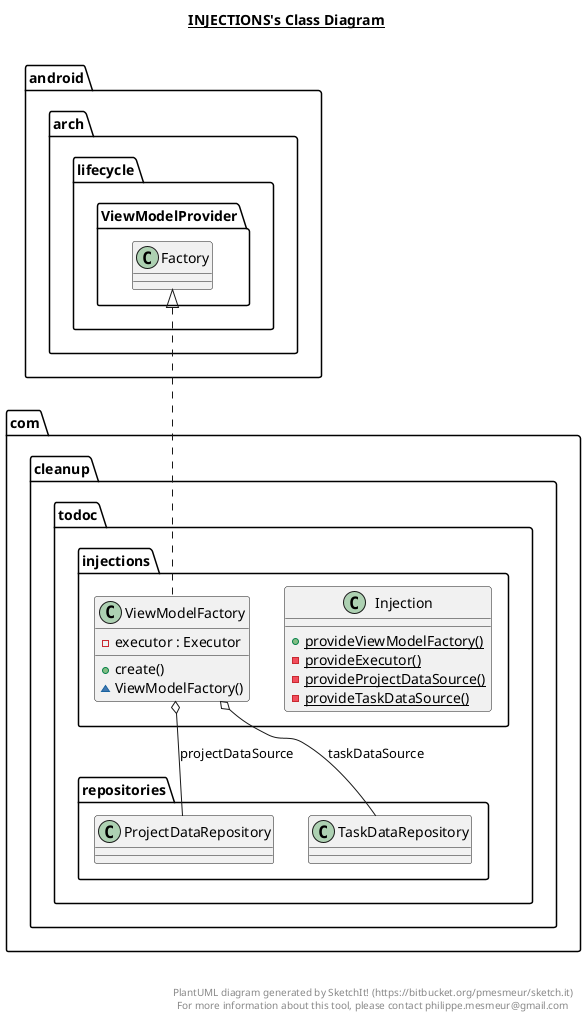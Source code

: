 @startuml

title __INJECTIONS's Class Diagram__\n

  namespace com.cleanup.todoc {
    namespace injections {
      class com.cleanup.todoc.injections.Injection {
          {static} + provideViewModelFactory()
          {static} - provideExecutor()
          {static} - provideProjectDataSource()
          {static} - provideTaskDataSource()
      }
    }
  }
  

  namespace com.cleanup.todoc {
    namespace injections {
      class com.cleanup.todoc.injections.ViewModelFactory {
          - executor : Executor
          + create()
          ~ ViewModelFactory()
      }
    }
  }
  

  com.cleanup.todoc.injections.ViewModelFactory .up.|> android.arch.lifecycle.ViewModelProvider.Factory
  com.cleanup.todoc.injections.ViewModelFactory o-- com.cleanup.todoc.repositories.ProjectDataRepository : projectDataSource
  com.cleanup.todoc.injections.ViewModelFactory o-- com.cleanup.todoc.repositories.TaskDataRepository : taskDataSource


right footer


PlantUML diagram generated by SketchIt! (https://bitbucket.org/pmesmeur/sketch.it)
For more information about this tool, please contact philippe.mesmeur@gmail.com
endfooter

@enduml
